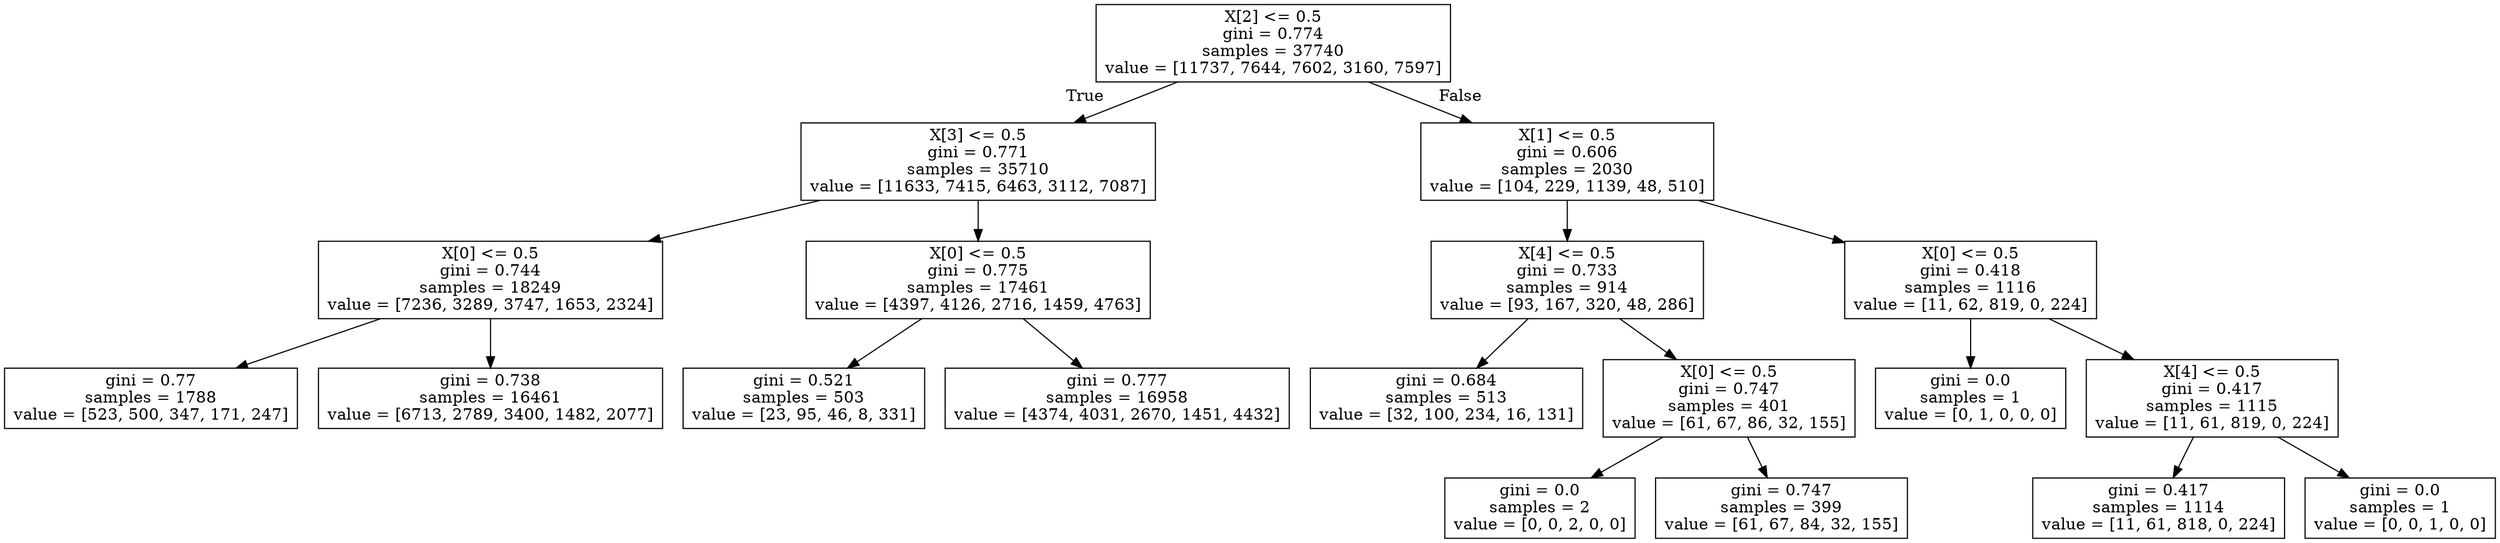 digraph Tree {
node [shape=box] ;
0 [label="X[2] <= 0.5\ngini = 0.774\nsamples = 37740\nvalue = [11737, 7644, 7602, 3160, 7597]"] ;
1 [label="X[3] <= 0.5\ngini = 0.771\nsamples = 35710\nvalue = [11633, 7415, 6463, 3112, 7087]"] ;
0 -> 1 [labeldistance=2.5, labelangle=45, headlabel="True"] ;
2 [label="X[0] <= 0.5\ngini = 0.744\nsamples = 18249\nvalue = [7236, 3289, 3747, 1653, 2324]"] ;
1 -> 2 ;
3 [label="gini = 0.77\nsamples = 1788\nvalue = [523, 500, 347, 171, 247]"] ;
2 -> 3 ;
4 [label="gini = 0.738\nsamples = 16461\nvalue = [6713, 2789, 3400, 1482, 2077]"] ;
2 -> 4 ;
5 [label="X[0] <= 0.5\ngini = 0.775\nsamples = 17461\nvalue = [4397, 4126, 2716, 1459, 4763]"] ;
1 -> 5 ;
6 [label="gini = 0.521\nsamples = 503\nvalue = [23, 95, 46, 8, 331]"] ;
5 -> 6 ;
7 [label="gini = 0.777\nsamples = 16958\nvalue = [4374, 4031, 2670, 1451, 4432]"] ;
5 -> 7 ;
8 [label="X[1] <= 0.5\ngini = 0.606\nsamples = 2030\nvalue = [104, 229, 1139, 48, 510]"] ;
0 -> 8 [labeldistance=2.5, labelangle=-45, headlabel="False"] ;
9 [label="X[4] <= 0.5\ngini = 0.733\nsamples = 914\nvalue = [93, 167, 320, 48, 286]"] ;
8 -> 9 ;
10 [label="gini = 0.684\nsamples = 513\nvalue = [32, 100, 234, 16, 131]"] ;
9 -> 10 ;
11 [label="X[0] <= 0.5\ngini = 0.747\nsamples = 401\nvalue = [61, 67, 86, 32, 155]"] ;
9 -> 11 ;
12 [label="gini = 0.0\nsamples = 2\nvalue = [0, 0, 2, 0, 0]"] ;
11 -> 12 ;
13 [label="gini = 0.747\nsamples = 399\nvalue = [61, 67, 84, 32, 155]"] ;
11 -> 13 ;
14 [label="X[0] <= 0.5\ngini = 0.418\nsamples = 1116\nvalue = [11, 62, 819, 0, 224]"] ;
8 -> 14 ;
15 [label="gini = 0.0\nsamples = 1\nvalue = [0, 1, 0, 0, 0]"] ;
14 -> 15 ;
16 [label="X[4] <= 0.5\ngini = 0.417\nsamples = 1115\nvalue = [11, 61, 819, 0, 224]"] ;
14 -> 16 ;
17 [label="gini = 0.417\nsamples = 1114\nvalue = [11, 61, 818, 0, 224]"] ;
16 -> 17 ;
18 [label="gini = 0.0\nsamples = 1\nvalue = [0, 0, 1, 0, 0]"] ;
16 -> 18 ;
}